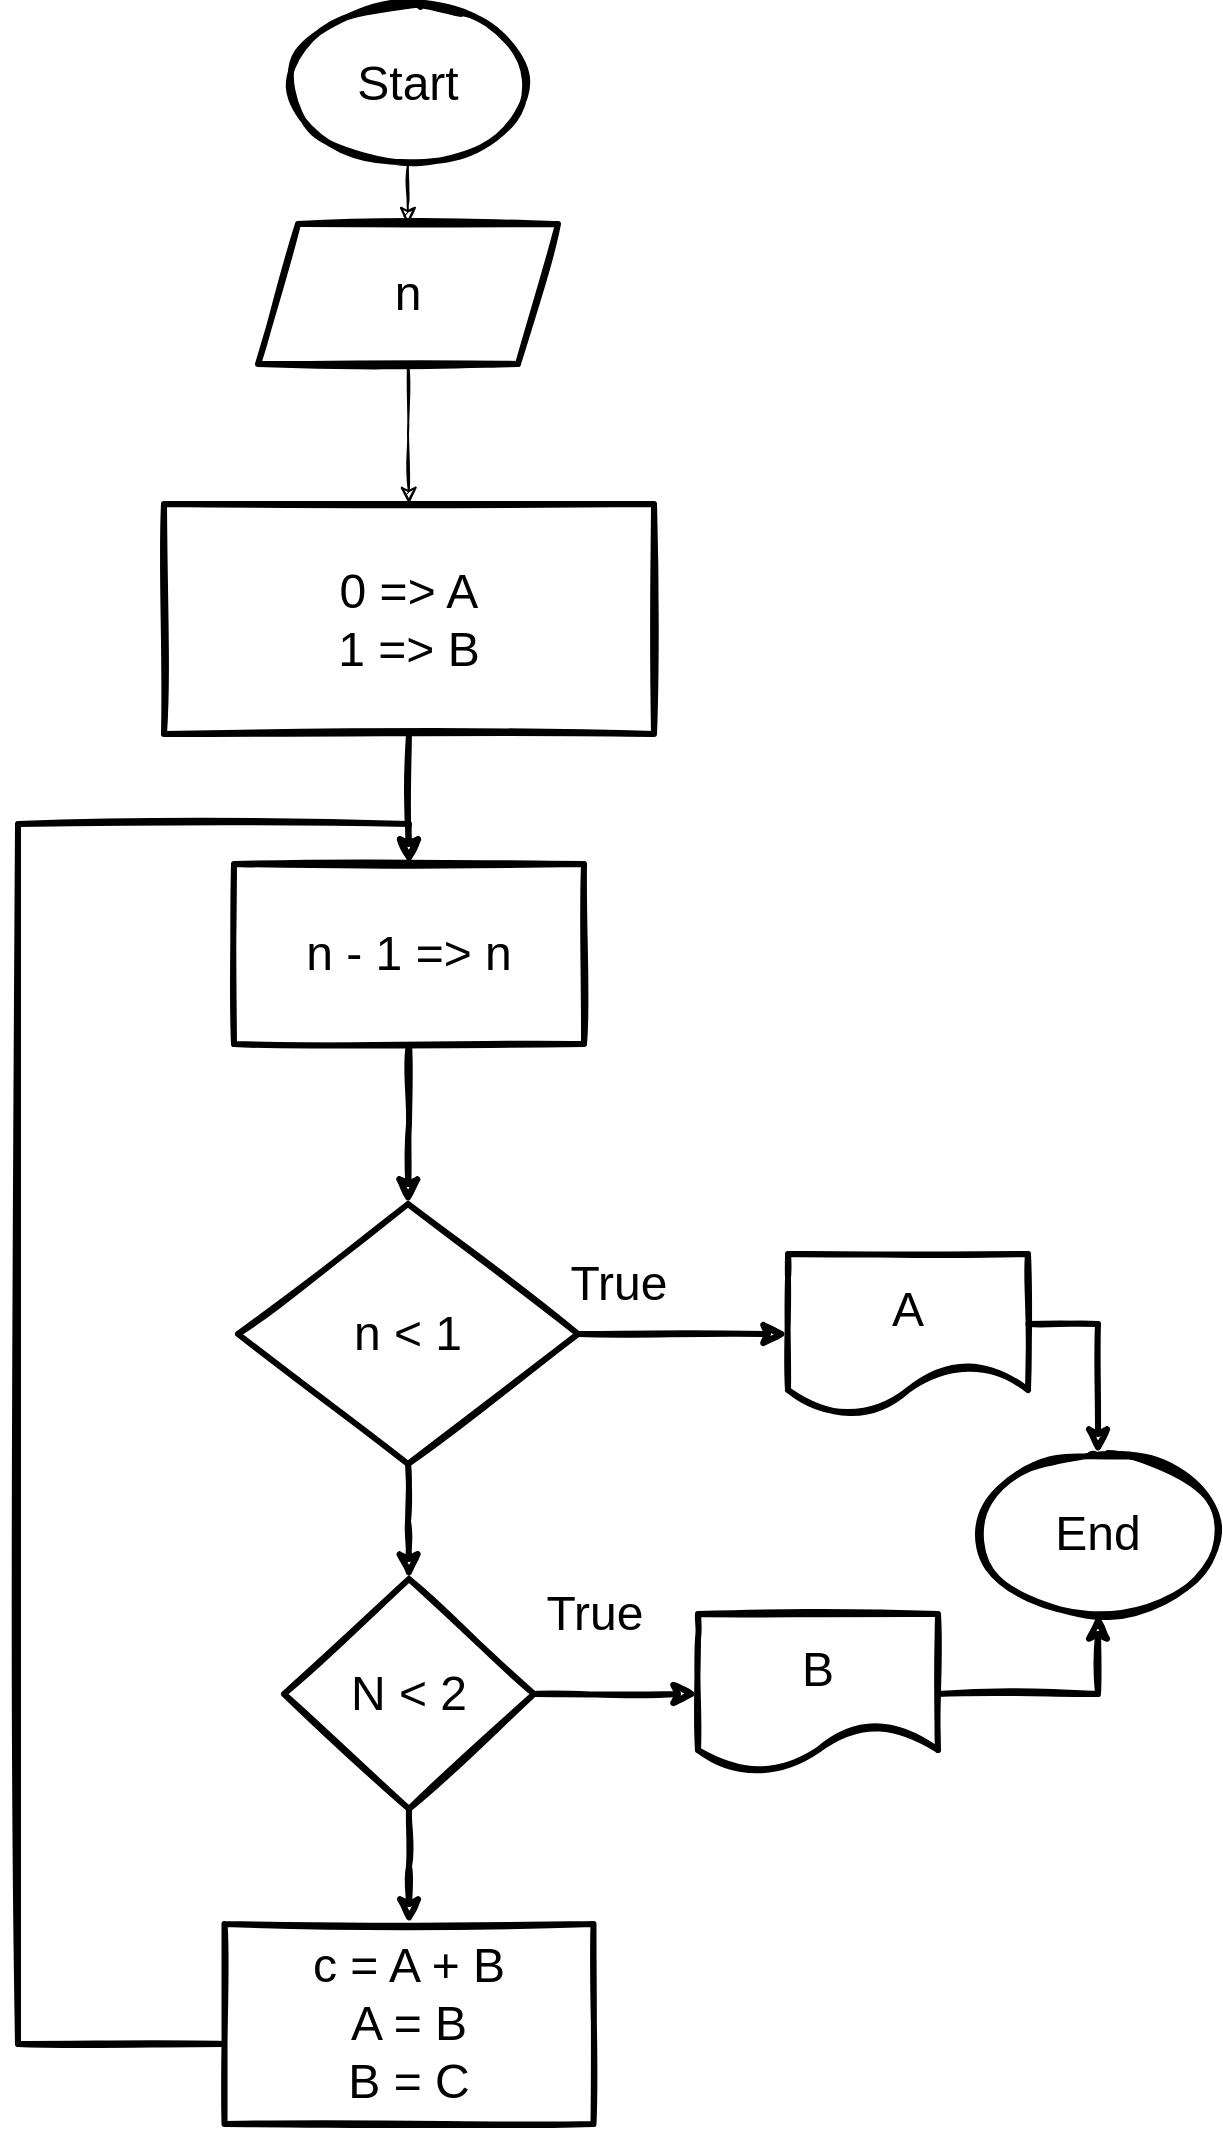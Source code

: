 <mxfile version="14.1.5" type="device" pages="2"><diagram id="KW8_S1POi_PK6QukFwd_" name="Page-1"><mxGraphModel dx="1736" dy="1136" grid="1" gridSize="10" guides="1" tooltips="1" connect="1" arrows="1" fold="1" page="1" pageScale="1" pageWidth="850" pageHeight="1100" math="0" shadow="0"><root><mxCell id="0"/><mxCell id="1" parent="0"/><mxCell id="sR5gE00Gcpqo9AYo8mj--4" value="" style="edgeStyle=orthogonalEdgeStyle;rounded=0;sketch=1;orthogonalLoop=1;jettySize=auto;html=1;fontSize=24;" edge="1" parent="1" source="sR5gE00Gcpqo9AYo8mj--1" target="sR5gE00Gcpqo9AYo8mj--3"><mxGeometry relative="1" as="geometry"/></mxCell><mxCell id="sR5gE00Gcpqo9AYo8mj--1" value="Start" style="ellipse;whiteSpace=wrap;html=1;strokeWidth=3;fontSize=24;sketch=1;" vertex="1" parent="1"><mxGeometry x="335" y="20" width="120" height="80" as="geometry"/></mxCell><mxCell id="sR5gE00Gcpqo9AYo8mj--6" value="" style="edgeStyle=orthogonalEdgeStyle;rounded=0;sketch=1;orthogonalLoop=1;jettySize=auto;html=1;fontSize=24;" edge="1" parent="1" source="sR5gE00Gcpqo9AYo8mj--3" target="sR5gE00Gcpqo9AYo8mj--5"><mxGeometry relative="1" as="geometry"/></mxCell><mxCell id="sR5gE00Gcpqo9AYo8mj--3" value="n" style="shape=parallelogram;perimeter=parallelogramPerimeter;whiteSpace=wrap;html=1;fixedSize=1;sketch=1;strokeWidth=3;fontSize=24;" vertex="1" parent="1"><mxGeometry x="320" y="130" width="150" height="70" as="geometry"/></mxCell><mxCell id="sR5gE00Gcpqo9AYo8mj--10" value="" style="edgeStyle=orthogonalEdgeStyle;rounded=0;sketch=1;orthogonalLoop=1;jettySize=auto;html=1;fontSize=24;strokeWidth=3;" edge="1" parent="1" source="sR5gE00Gcpqo9AYo8mj--5" target="sR5gE00Gcpqo9AYo8mj--9"><mxGeometry relative="1" as="geometry"/></mxCell><mxCell id="sR5gE00Gcpqo9AYo8mj--5" value="0 =&amp;gt; A&lt;br&gt;1 =&amp;gt; B" style="whiteSpace=wrap;html=1;fontSize=24;strokeWidth=3;sketch=1;" vertex="1" parent="1"><mxGeometry x="273" y="270" width="245" height="115" as="geometry"/></mxCell><mxCell id="sR5gE00Gcpqo9AYo8mj--14" value="" style="edgeStyle=orthogonalEdgeStyle;rounded=0;sketch=1;orthogonalLoop=1;jettySize=auto;html=1;strokeWidth=3;fontSize=24;" edge="1" parent="1" source="sR5gE00Gcpqo9AYo8mj--9" target="sR5gE00Gcpqo9AYo8mj--13"><mxGeometry relative="1" as="geometry"/></mxCell><mxCell id="sR5gE00Gcpqo9AYo8mj--9" value="n - 1 =&amp;gt; n" style="whiteSpace=wrap;html=1;fontSize=24;strokeWidth=3;sketch=1;" vertex="1" parent="1"><mxGeometry x="308" y="450" width="175" height="90" as="geometry"/></mxCell><mxCell id="sR5gE00Gcpqo9AYo8mj--16" value="" style="edgeStyle=orthogonalEdgeStyle;rounded=0;sketch=1;orthogonalLoop=1;jettySize=auto;html=1;strokeWidth=3;fontSize=24;" edge="1" parent="1" source="sR5gE00Gcpqo9AYo8mj--13" target="sR5gE00Gcpqo9AYo8mj--15"><mxGeometry relative="1" as="geometry"/></mxCell><mxCell id="sR5gE00Gcpqo9AYo8mj--19" value="" style="edgeStyle=orthogonalEdgeStyle;rounded=0;sketch=1;orthogonalLoop=1;jettySize=auto;html=1;strokeWidth=3;fontSize=24;" edge="1" parent="1" source="sR5gE00Gcpqo9AYo8mj--13" target="sR5gE00Gcpqo9AYo8mj--18"><mxGeometry relative="1" as="geometry"/></mxCell><mxCell id="sR5gE00Gcpqo9AYo8mj--13" value="n &amp;lt; 1" style="rhombus;whiteSpace=wrap;html=1;fontSize=24;strokeWidth=3;sketch=1;" vertex="1" parent="1"><mxGeometry x="310" y="620" width="170" height="130" as="geometry"/></mxCell><mxCell id="sR5gE00Gcpqo9AYo8mj--24" style="edgeStyle=orthogonalEdgeStyle;rounded=0;sketch=1;orthogonalLoop=1;jettySize=auto;html=1;entryX=0.5;entryY=0;entryDx=0;entryDy=0;strokeWidth=3;fontSize=24;" edge="1" parent="1" source="sR5gE00Gcpqo9AYo8mj--15" target="sR5gE00Gcpqo9AYo8mj--23"><mxGeometry relative="1" as="geometry"><Array as="points"><mxPoint x="740" y="680"/></Array></mxGeometry></mxCell><mxCell id="sR5gE00Gcpqo9AYo8mj--15" value="A" style="shape=document;whiteSpace=wrap;html=1;boundedLbl=1;fontSize=24;strokeWidth=3;sketch=1;" vertex="1" parent="1"><mxGeometry x="585" y="645" width="120" height="80" as="geometry"/></mxCell><mxCell id="sR5gE00Gcpqo9AYo8mj--17" value="True" style="text;html=1;align=center;verticalAlign=middle;resizable=0;points=[];autosize=1;fontSize=24;" vertex="1" parent="1"><mxGeometry x="470" y="645" width="60" height="30" as="geometry"/></mxCell><mxCell id="sR5gE00Gcpqo9AYo8mj--21" value="" style="edgeStyle=orthogonalEdgeStyle;rounded=0;sketch=1;orthogonalLoop=1;jettySize=auto;html=1;strokeWidth=3;fontSize=24;" edge="1" parent="1" source="sR5gE00Gcpqo9AYo8mj--18" target="sR5gE00Gcpqo9AYo8mj--20"><mxGeometry relative="1" as="geometry"/></mxCell><mxCell id="sR5gE00Gcpqo9AYo8mj--27" value="" style="edgeStyle=orthogonalEdgeStyle;rounded=0;sketch=1;orthogonalLoop=1;jettySize=auto;html=1;strokeWidth=3;fontSize=24;" edge="1" parent="1" source="sR5gE00Gcpqo9AYo8mj--18" target="sR5gE00Gcpqo9AYo8mj--26"><mxGeometry relative="1" as="geometry"/></mxCell><mxCell id="sR5gE00Gcpqo9AYo8mj--18" value="N &amp;lt; 2" style="rhombus;whiteSpace=wrap;html=1;fontSize=24;strokeWidth=3;sketch=1;" vertex="1" parent="1"><mxGeometry x="333" y="807.5" width="125" height="115" as="geometry"/></mxCell><mxCell id="sR5gE00Gcpqo9AYo8mj--25" style="edgeStyle=orthogonalEdgeStyle;rounded=0;sketch=1;orthogonalLoop=1;jettySize=auto;html=1;entryX=0.5;entryY=1;entryDx=0;entryDy=0;strokeWidth=3;fontSize=24;" edge="1" parent="1" source="sR5gE00Gcpqo9AYo8mj--20" target="sR5gE00Gcpqo9AYo8mj--23"><mxGeometry relative="1" as="geometry"/></mxCell><mxCell id="sR5gE00Gcpqo9AYo8mj--20" value="B" style="shape=document;whiteSpace=wrap;html=1;boundedLbl=1;fontSize=24;strokeWidth=3;sketch=1;" vertex="1" parent="1"><mxGeometry x="540" y="825" width="120" height="80" as="geometry"/></mxCell><mxCell id="sR5gE00Gcpqo9AYo8mj--22" value="True" style="text;html=1;align=center;verticalAlign=middle;resizable=0;points=[];autosize=1;fontSize=24;" vertex="1" parent="1"><mxGeometry x="458" y="810" width="60" height="30" as="geometry"/></mxCell><mxCell id="sR5gE00Gcpqo9AYo8mj--23" value="End" style="ellipse;whiteSpace=wrap;html=1;sketch=1;strokeWidth=3;fontSize=24;" vertex="1" parent="1"><mxGeometry x="680" y="745" width="120" height="80" as="geometry"/></mxCell><mxCell id="sR5gE00Gcpqo9AYo8mj--28" style="edgeStyle=orthogonalEdgeStyle;rounded=0;sketch=1;orthogonalLoop=1;jettySize=auto;html=1;entryX=0.5;entryY=0;entryDx=0;entryDy=0;strokeWidth=3;fontSize=24;" edge="1" parent="1" source="sR5gE00Gcpqo9AYo8mj--26" target="sR5gE00Gcpqo9AYo8mj--9"><mxGeometry relative="1" as="geometry"><Array as="points"><mxPoint x="200" y="1040"/><mxPoint x="200" y="430"/><mxPoint x="396" y="430"/></Array></mxGeometry></mxCell><mxCell id="sR5gE00Gcpqo9AYo8mj--26" value="c = A + B&lt;br&gt;A = B&lt;br&gt;B = C" style="whiteSpace=wrap;html=1;fontSize=24;strokeWidth=3;sketch=1;" vertex="1" parent="1"><mxGeometry x="303.25" y="980" width="184.5" height="100" as="geometry"/></mxCell></root></mxGraphModel></diagram><diagram id="k5BuJCmRLpRxIlwZ5vDV" name="Page-2"><mxGraphModel dx="2170" dy="1420" grid="1" gridSize="10" guides="1" tooltips="1" connect="1" arrows="1" fold="1" page="1" pageScale="1" pageWidth="850" pageHeight="1100" math="0" shadow="0"><root><mxCell id="UphyalGJnbRFI4uT9ntT-0"/><mxCell id="UphyalGJnbRFI4uT9ntT-1" parent="UphyalGJnbRFI4uT9ntT-0"/><mxCell id="UphyalGJnbRFI4uT9ntT-11" value="" style="edgeStyle=orthogonalEdgeStyle;rounded=0;sketch=1;orthogonalLoop=1;jettySize=auto;html=1;strokeWidth=3;fontSize=24;" edge="1" parent="UphyalGJnbRFI4uT9ntT-1" source="UphyalGJnbRFI4uT9ntT-7" target="UphyalGJnbRFI4uT9ntT-10"><mxGeometry relative="1" as="geometry"/></mxCell><mxCell id="UphyalGJnbRFI4uT9ntT-7" value="Start" style="ellipse;whiteSpace=wrap;html=1;sketch=1;strokeWidth=3;fontSize=24;" vertex="1" parent="UphyalGJnbRFI4uT9ntT-1"><mxGeometry x="260" y="30" width="120" height="80" as="geometry"/></mxCell><mxCell id="UphyalGJnbRFI4uT9ntT-13" value="" style="edgeStyle=orthogonalEdgeStyle;rounded=0;sketch=1;orthogonalLoop=1;jettySize=auto;html=1;strokeWidth=3;fontSize=24;" edge="1" parent="UphyalGJnbRFI4uT9ntT-1" source="UphyalGJnbRFI4uT9ntT-10" target="UphyalGJnbRFI4uT9ntT-12"><mxGeometry relative="1" as="geometry"/></mxCell><mxCell id="UphyalGJnbRFI4uT9ntT-10" value="n" style="shape=parallelogram;perimeter=parallelogramPerimeter;whiteSpace=wrap;html=1;fixedSize=1;fontSize=24;strokeWidth=3;sketch=1;" vertex="1" parent="UphyalGJnbRFI4uT9ntT-1"><mxGeometry x="260" y="150" width="120" height="60" as="geometry"/></mxCell><mxCell id="UphyalGJnbRFI4uT9ntT-23" value="" style="edgeStyle=orthogonalEdgeStyle;rounded=0;sketch=1;orthogonalLoop=1;jettySize=auto;html=1;strokeWidth=3;fontSize=24;" edge="1" parent="UphyalGJnbRFI4uT9ntT-1" source="UphyalGJnbRFI4uT9ntT-12" target="UphyalGJnbRFI4uT9ntT-22"><mxGeometry relative="1" as="geometry"/></mxCell><mxCell id="UphyalGJnbRFI4uT9ntT-12" value="A =&amp;gt; 0&lt;br&gt;B =&amp;gt; 1" style="whiteSpace=wrap;html=1;fontSize=24;strokeWidth=3;sketch=1;" vertex="1" parent="UphyalGJnbRFI4uT9ntT-1"><mxGeometry x="220" y="280" width="200" height="110" as="geometry"/></mxCell><mxCell id="UphyalGJnbRFI4uT9ntT-25" value="" style="edgeStyle=orthogonalEdgeStyle;rounded=0;sketch=1;orthogonalLoop=1;jettySize=auto;html=1;strokeWidth=3;fontSize=24;" edge="1" parent="UphyalGJnbRFI4uT9ntT-1" source="UphyalGJnbRFI4uT9ntT-22" target="UphyalGJnbRFI4uT9ntT-24"><mxGeometry relative="1" as="geometry"/></mxCell><mxCell id="UphyalGJnbRFI4uT9ntT-22" value="n - 1 =&amp;gt; n" style="whiteSpace=wrap;html=1;fontSize=24;strokeWidth=3;sketch=1;" vertex="1" parent="UphyalGJnbRFI4uT9ntT-1"><mxGeometry x="260" y="470" width="120" height="60" as="geometry"/></mxCell><mxCell id="UphyalGJnbRFI4uT9ntT-27" value="" style="edgeStyle=orthogonalEdgeStyle;rounded=0;sketch=1;orthogonalLoop=1;jettySize=auto;html=1;strokeWidth=3;fontSize=24;" edge="1" parent="UphyalGJnbRFI4uT9ntT-1" source="UphyalGJnbRFI4uT9ntT-24" target="UphyalGJnbRFI4uT9ntT-26"><mxGeometry relative="1" as="geometry"/></mxCell><mxCell id="UphyalGJnbRFI4uT9ntT-30" value="" style="edgeStyle=orthogonalEdgeStyle;rounded=0;sketch=1;orthogonalLoop=1;jettySize=auto;html=1;strokeWidth=3;fontSize=24;" edge="1" parent="UphyalGJnbRFI4uT9ntT-1" source="UphyalGJnbRFI4uT9ntT-24" target="UphyalGJnbRFI4uT9ntT-29"><mxGeometry relative="1" as="geometry"/></mxCell><mxCell id="UphyalGJnbRFI4uT9ntT-24" value="n &amp;lt; 0" style="rhombus;whiteSpace=wrap;html=1;fontSize=24;strokeWidth=3;sketch=1;" vertex="1" parent="UphyalGJnbRFI4uT9ntT-1"><mxGeometry x="230" y="590" width="180" height="160" as="geometry"/></mxCell><mxCell id="UphyalGJnbRFI4uT9ntT-35" style="edgeStyle=orthogonalEdgeStyle;rounded=0;sketch=1;orthogonalLoop=1;jettySize=auto;html=1;entryX=0;entryY=0.5;entryDx=0;entryDy=0;strokeWidth=3;fontSize=24;" edge="1" parent="UphyalGJnbRFI4uT9ntT-1" source="UphyalGJnbRFI4uT9ntT-26" target="UphyalGJnbRFI4uT9ntT-34"><mxGeometry relative="1" as="geometry"/></mxCell><mxCell id="UphyalGJnbRFI4uT9ntT-26" value="A" style="shape=document;whiteSpace=wrap;html=1;boundedLbl=1;fontSize=24;strokeWidth=3;sketch=1;" vertex="1" parent="UphyalGJnbRFI4uT9ntT-1"><mxGeometry x="520" y="630" width="120" height="80" as="geometry"/></mxCell><mxCell id="UphyalGJnbRFI4uT9ntT-28" value="True" style="text;html=1;align=center;verticalAlign=middle;resizable=0;points=[];autosize=1;fontSize=24;" vertex="1" parent="UphyalGJnbRFI4uT9ntT-1"><mxGeometry x="420" y="605" width="60" height="30" as="geometry"/></mxCell><mxCell id="UphyalGJnbRFI4uT9ntT-33" value="" style="edgeStyle=orthogonalEdgeStyle;rounded=0;sketch=1;orthogonalLoop=1;jettySize=auto;html=1;strokeWidth=3;fontSize=24;" edge="1" parent="UphyalGJnbRFI4uT9ntT-1" source="UphyalGJnbRFI4uT9ntT-29" target="UphyalGJnbRFI4uT9ntT-32"><mxGeometry relative="1" as="geometry"/></mxCell><mxCell id="UphyalGJnbRFI4uT9ntT-38" value="" style="edgeStyle=orthogonalEdgeStyle;rounded=0;sketch=1;orthogonalLoop=1;jettySize=auto;html=1;strokeWidth=3;fontSize=24;" edge="1" parent="UphyalGJnbRFI4uT9ntT-1" source="UphyalGJnbRFI4uT9ntT-29" target="UphyalGJnbRFI4uT9ntT-37"><mxGeometry relative="1" as="geometry"/></mxCell><mxCell id="UphyalGJnbRFI4uT9ntT-29" value="n &amp;lt; 1" style="rhombus;whiteSpace=wrap;html=1;fontSize=24;strokeWidth=3;sketch=1;" vertex="1" parent="UphyalGJnbRFI4uT9ntT-1"><mxGeometry x="260" y="820" width="120" height="120" as="geometry"/></mxCell><mxCell id="UphyalGJnbRFI4uT9ntT-36" style="edgeStyle=orthogonalEdgeStyle;rounded=0;sketch=1;orthogonalLoop=1;jettySize=auto;html=1;strokeWidth=3;fontSize=24;" edge="1" parent="UphyalGJnbRFI4uT9ntT-1" source="UphyalGJnbRFI4uT9ntT-32" target="UphyalGJnbRFI4uT9ntT-34"><mxGeometry relative="1" as="geometry"/></mxCell><mxCell id="UphyalGJnbRFI4uT9ntT-32" value="B" style="shape=document;whiteSpace=wrap;html=1;boundedLbl=1;fontSize=24;strokeWidth=3;sketch=1;" vertex="1" parent="UphyalGJnbRFI4uT9ntT-1"><mxGeometry x="460" y="840" width="120" height="80" as="geometry"/></mxCell><mxCell id="UphyalGJnbRFI4uT9ntT-34" value="End" style="ellipse;whiteSpace=wrap;html=1;sketch=1;strokeWidth=3;fontSize=24;" vertex="1" parent="UphyalGJnbRFI4uT9ntT-1"><mxGeometry x="640" y="730" width="120" height="80" as="geometry"/></mxCell><mxCell id="UphyalGJnbRFI4uT9ntT-42" style="edgeStyle=orthogonalEdgeStyle;rounded=0;sketch=1;orthogonalLoop=1;jettySize=auto;html=1;entryX=0.5;entryY=0;entryDx=0;entryDy=0;strokeWidth=3;fontSize=24;" edge="1" parent="UphyalGJnbRFI4uT9ntT-1" source="UphyalGJnbRFI4uT9ntT-37" target="UphyalGJnbRFI4uT9ntT-22"><mxGeometry relative="1" as="geometry"><Array as="points"><mxPoint x="110" y="1075"/><mxPoint x="110" y="450"/><mxPoint x="320" y="450"/></Array></mxGeometry></mxCell><mxCell id="UphyalGJnbRFI4uT9ntT-37" value="c = A + B&lt;br&gt;B =&amp;gt; A&lt;br&gt;C =&amp;gt; B" style="whiteSpace=wrap;html=1;fontSize=24;strokeWidth=3;sketch=1;" vertex="1" parent="UphyalGJnbRFI4uT9ntT-1"><mxGeometry x="215" y="1020" width="210" height="110" as="geometry"/></mxCell><mxCell id="UphyalGJnbRFI4uT9ntT-47" value="True" style="text;html=1;align=center;verticalAlign=middle;resizable=0;points=[];autosize=1;fontSize=24;" vertex="1" parent="UphyalGJnbRFI4uT9ntT-1"><mxGeometry x="390" y="840" width="60" height="30" as="geometry"/></mxCell><mxCell id="UphyalGJnbRFI4uT9ntT-54" value="&lt;font style=&quot;font-size: 70px&quot;&gt;دنباله فیبوناچی&lt;/font&gt;" style="text;html=1;align=center;verticalAlign=middle;resizable=0;points=[];autosize=1;fontSize=24;" vertex="1" parent="UphyalGJnbRFI4uT9ntT-1"><mxGeometry x="40" y="1180" width="440" height="50" as="geometry"/></mxCell></root></mxGraphModel></diagram></mxfile>